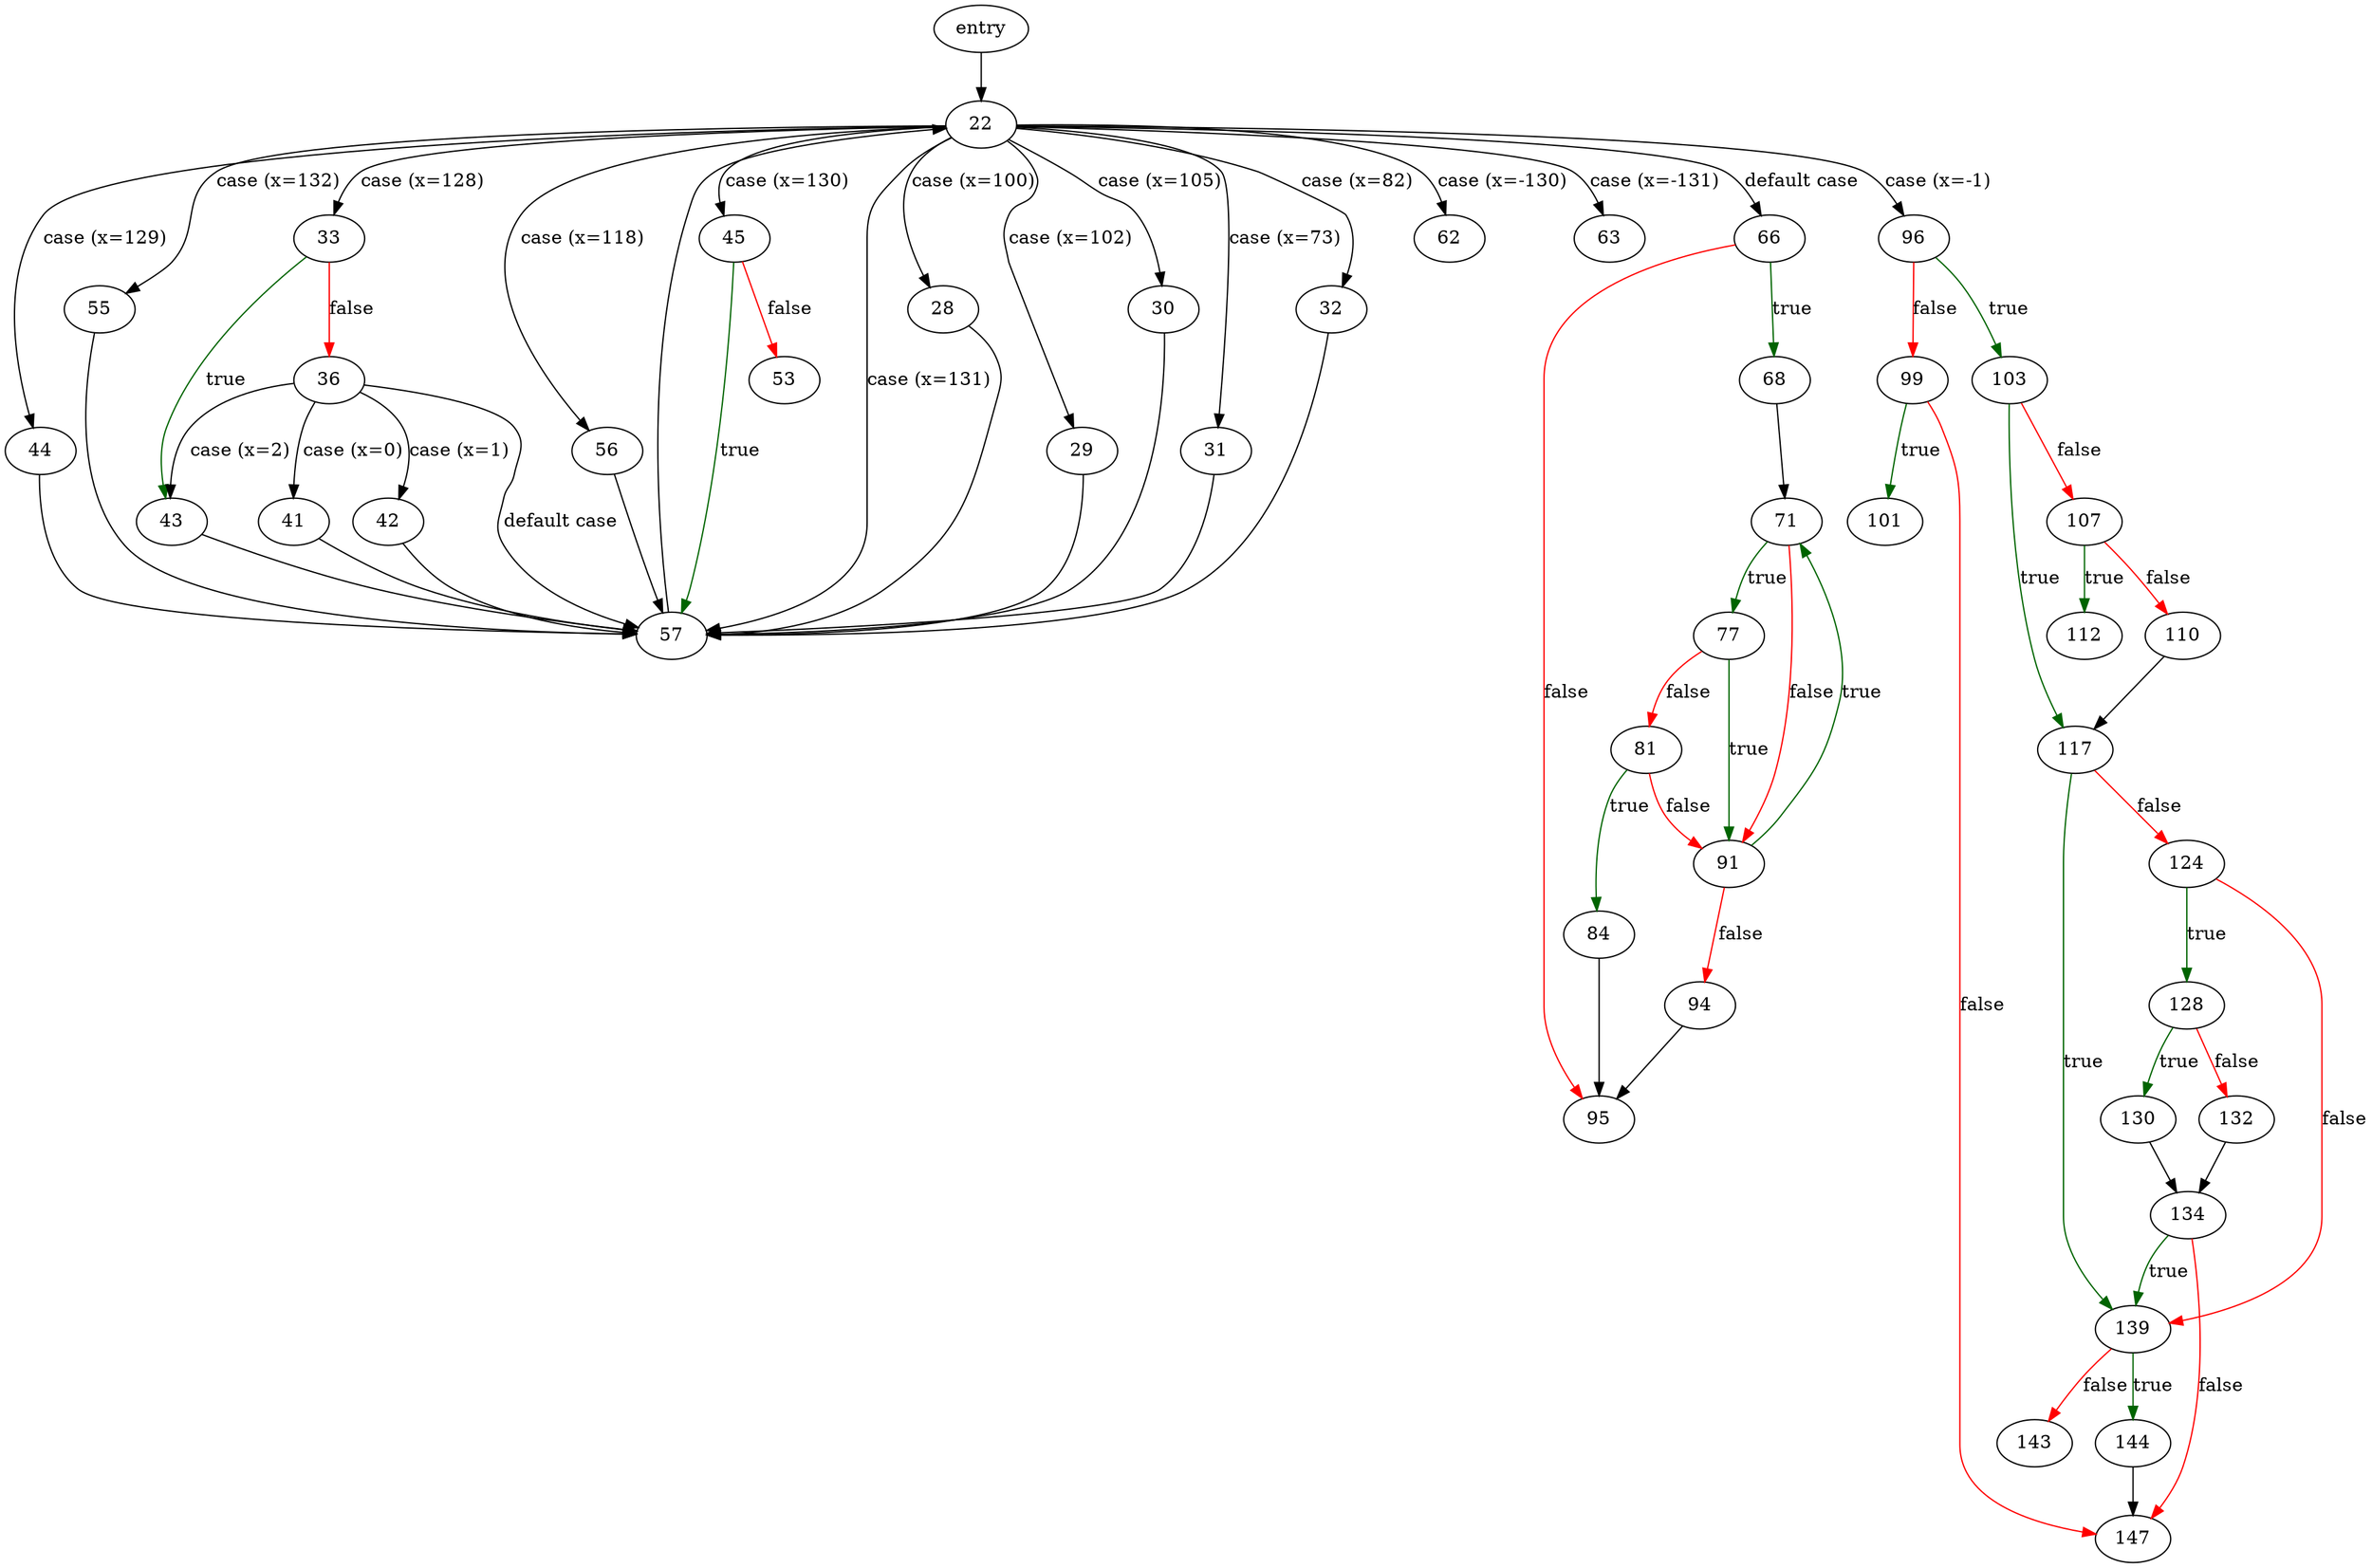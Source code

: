 digraph "main" {
	// Node definitions.
	2 [label=entry];
	22;
	28;
	29;
	30;
	31;
	32;
	33;
	36;
	41;
	42;
	43;
	44;
	45;
	53;
	55;
	56;
	57;
	62;
	63;
	66;
	68;
	71;
	77;
	81;
	84;
	91;
	94;
	95;
	96;
	99;
	101;
	103;
	107;
	110;
	112;
	117;
	124;
	128;
	130;
	132;
	134;
	139;
	143;
	144;
	147;

	// Edge definitions.
	2 -> 22;
	22 -> 28 [label="case (x=100)"];
	22 -> 29 [label="case (x=102)"];
	22 -> 30 [label="case (x=105)"];
	22 -> 31 [label="case (x=73)"];
	22 -> 32 [label="case (x=82)"];
	22 -> 33 [label="case (x=128)"];
	22 -> 44 [label="case (x=129)"];
	22 -> 45 [label="case (x=130)"];
	22 -> 55 [label="case (x=132)"];
	22 -> 56 [label="case (x=118)"];
	22 -> 57 [label="case (x=131)"];
	22 -> 62 [label="case (x=-130)"];
	22 -> 63 [label="case (x=-131)"];
	22 -> 66 [label="default case"];
	22 -> 96 [label="case (x=-1)"];
	28 -> 57;
	29 -> 57;
	30 -> 57;
	31 -> 57;
	32 -> 57;
	33 -> 36 [
		color=red
		label=false
	];
	33 -> 43 [
		color=darkgreen
		label=true
	];
	36 -> 41 [label="case (x=0)"];
	36 -> 42 [label="case (x=1)"];
	36 -> 43 [label="case (x=2)"];
	36 -> 57 [label="default case"];
	41 -> 57;
	42 -> 57;
	43 -> 57;
	44 -> 57;
	45 -> 53 [
		color=red
		label=false
	];
	45 -> 57 [
		color=darkgreen
		label=true
	];
	55 -> 57;
	56 -> 57;
	57 -> 22;
	66 -> 68 [
		color=darkgreen
		label=true
	];
	66 -> 95 [
		color=red
		label=false
	];
	68 -> 71;
	71 -> 77 [
		color=darkgreen
		label=true
	];
	71 -> 91 [
		color=red
		label=false
	];
	77 -> 81 [
		color=red
		label=false
	];
	77 -> 91 [
		color=darkgreen
		label=true
	];
	81 -> 84 [
		color=darkgreen
		label=true
	];
	81 -> 91 [
		color=red
		label=false
	];
	84 -> 95;
	91 -> 71 [
		color=darkgreen
		label=true
	];
	91 -> 94 [
		color=red
		label=false
	];
	94 -> 95;
	96 -> 99 [
		color=red
		label=false
	];
	96 -> 103 [
		color=darkgreen
		label=true
	];
	99 -> 101 [
		color=darkgreen
		label=true
	];
	99 -> 147 [
		color=red
		label=false
	];
	103 -> 107 [
		color=red
		label=false
	];
	103 -> 117 [
		color=darkgreen
		label=true
	];
	107 -> 110 [
		color=red
		label=false
	];
	107 -> 112 [
		color=darkgreen
		label=true
	];
	110 -> 117;
	117 -> 124 [
		color=red
		label=false
	];
	117 -> 139 [
		color=darkgreen
		label=true
	];
	124 -> 128 [
		color=darkgreen
		label=true
	];
	124 -> 139 [
		color=red
		label=false
	];
	128 -> 130 [
		color=darkgreen
		label=true
	];
	128 -> 132 [
		color=red
		label=false
	];
	130 -> 134;
	132 -> 134;
	134 -> 139 [
		color=darkgreen
		label=true
	];
	134 -> 147 [
		color=red
		label=false
	];
	139 -> 143 [
		color=red
		label=false
	];
	139 -> 144 [
		color=darkgreen
		label=true
	];
	144 -> 147;
}